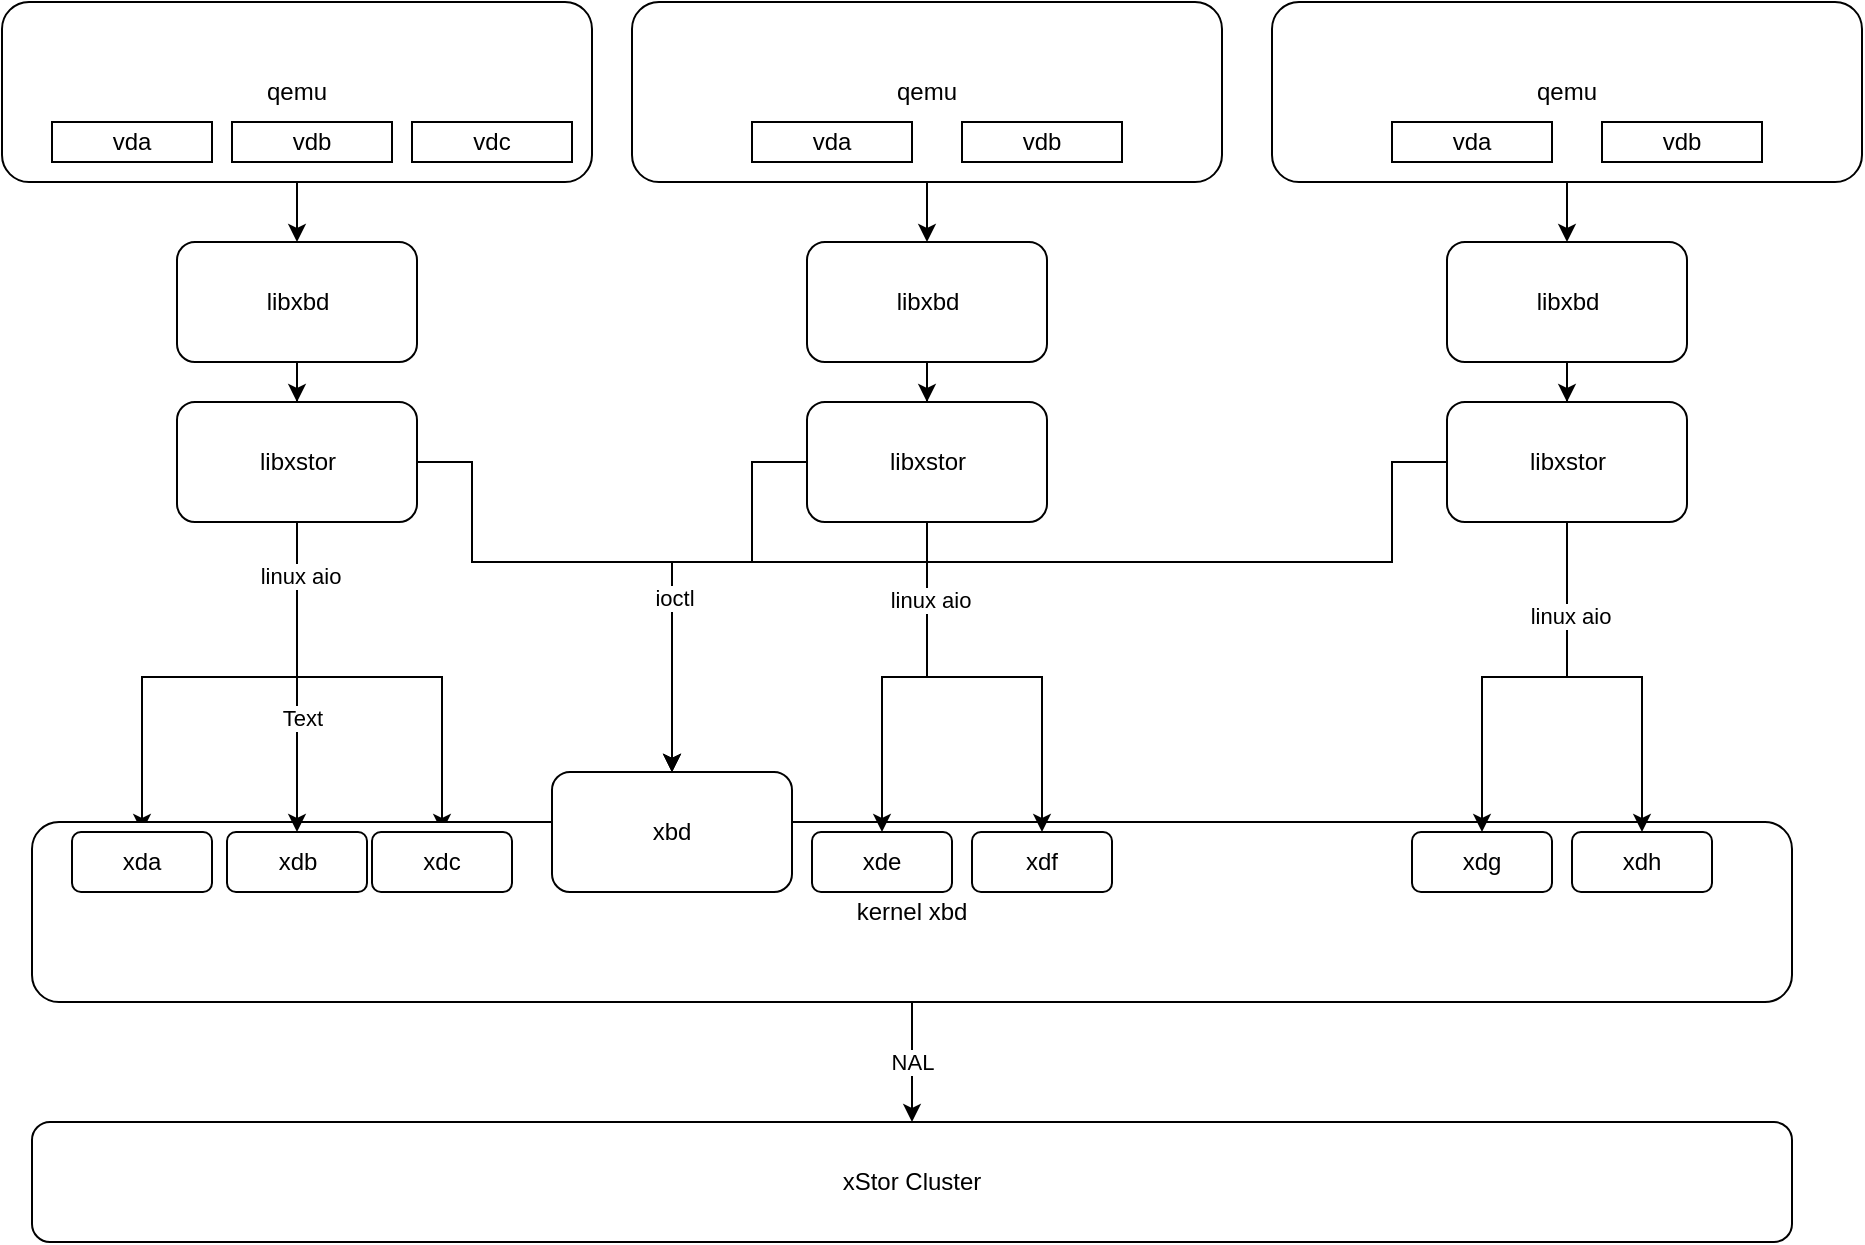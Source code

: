 <mxfile version="14.4.3" type="github"><diagram id="c5xd6zAxmUlIKTS7ceqc" name="Page-1"><mxGraphModel dx="1426" dy="771" grid="1" gridSize="10" guides="1" tooltips="1" connect="1" arrows="1" fold="1" page="1" pageScale="1" pageWidth="827" pageHeight="1169" math="0" shadow="0"><root><mxCell id="0"/><mxCell id="1" parent="0"/><mxCell id="djnP0JwhcujEe2xNqMuk-4" value="" style="edgeStyle=orthogonalEdgeStyle;rounded=0;orthogonalLoop=1;jettySize=auto;html=1;" edge="1" parent="1" source="djnP0JwhcujEe2xNqMuk-2" target="djnP0JwhcujEe2xNqMuk-3"><mxGeometry relative="1" as="geometry"/></mxCell><mxCell id="djnP0JwhcujEe2xNqMuk-2" value="qemu" style="rounded=1;whiteSpace=wrap;html=1;" vertex="1" parent="1"><mxGeometry x="55" y="50" width="295" height="90" as="geometry"/></mxCell><mxCell id="djnP0JwhcujEe2xNqMuk-6" value="" style="edgeStyle=orthogonalEdgeStyle;rounded=0;orthogonalLoop=1;jettySize=auto;html=1;" edge="1" parent="1" source="djnP0JwhcujEe2xNqMuk-3" target="djnP0JwhcujEe2xNqMuk-5"><mxGeometry relative="1" as="geometry"/></mxCell><mxCell id="djnP0JwhcujEe2xNqMuk-3" value="libxbd" style="whiteSpace=wrap;html=1;rounded=1;" vertex="1" parent="1"><mxGeometry x="142.5" y="170" width="120" height="60" as="geometry"/></mxCell><mxCell id="djnP0JwhcujEe2xNqMuk-19" style="edgeStyle=orthogonalEdgeStyle;rounded=0;orthogonalLoop=1;jettySize=auto;html=1;exitX=0.5;exitY=1;exitDx=0;exitDy=0;entryX=0.5;entryY=0;entryDx=0;entryDy=0;" edge="1" parent="1" source="djnP0JwhcujEe2xNqMuk-5" target="djnP0JwhcujEe2xNqMuk-11"><mxGeometry relative="1" as="geometry"/></mxCell><mxCell id="djnP0JwhcujEe2xNqMuk-21" style="edgeStyle=orthogonalEdgeStyle;rounded=0;orthogonalLoop=1;jettySize=auto;html=1;exitX=0.5;exitY=1;exitDx=0;exitDy=0;entryX=0.5;entryY=0;entryDx=0;entryDy=0;" edge="1" parent="1" source="djnP0JwhcujEe2xNqMuk-5" target="djnP0JwhcujEe2xNqMuk-13"><mxGeometry relative="1" as="geometry"/></mxCell><mxCell id="djnP0JwhcujEe2xNqMuk-47" style="edgeStyle=orthogonalEdgeStyle;rounded=0;orthogonalLoop=1;jettySize=auto;html=1;exitX=1;exitY=0.5;exitDx=0;exitDy=0;entryX=0.5;entryY=0;entryDx=0;entryDy=0;" edge="1" parent="1" source="djnP0JwhcujEe2xNqMuk-5" target="djnP0JwhcujEe2xNqMuk-45"><mxGeometry relative="1" as="geometry"><Array as="points"><mxPoint x="290" y="280"/><mxPoint x="290" y="330"/><mxPoint x="390" y="330"/></Array></mxGeometry></mxCell><mxCell id="djnP0JwhcujEe2xNqMuk-5" value="libxstor" style="whiteSpace=wrap;html=1;rounded=1;" vertex="1" parent="1"><mxGeometry x="142.5" y="250" width="120" height="60" as="geometry"/></mxCell><mxCell id="djnP0JwhcujEe2xNqMuk-7" value="vda" style="rounded=0;whiteSpace=wrap;html=1;" vertex="1" parent="1"><mxGeometry x="80" y="110" width="80" height="20" as="geometry"/></mxCell><mxCell id="djnP0JwhcujEe2xNqMuk-8" value="vdb" style="rounded=0;whiteSpace=wrap;html=1;" vertex="1" parent="1"><mxGeometry x="170" y="110" width="80" height="20" as="geometry"/></mxCell><mxCell id="djnP0JwhcujEe2xNqMuk-9" value="vdc" style="rounded=0;whiteSpace=wrap;html=1;" vertex="1" parent="1"><mxGeometry x="260" y="110" width="80" height="20" as="geometry"/></mxCell><mxCell id="djnP0JwhcujEe2xNqMuk-59" value="NAL" style="edgeStyle=orthogonalEdgeStyle;rounded=0;orthogonalLoop=1;jettySize=auto;html=1;exitX=0.5;exitY=1;exitDx=0;exitDy=0;entryX=0.5;entryY=0;entryDx=0;entryDy=0;" edge="1" parent="1" source="djnP0JwhcujEe2xNqMuk-10" target="djnP0JwhcujEe2xNqMuk-58"><mxGeometry relative="1" as="geometry"/></mxCell><mxCell id="djnP0JwhcujEe2xNqMuk-10" value="kernel xbd" style="rounded=1;whiteSpace=wrap;html=1;" vertex="1" parent="1"><mxGeometry x="70" y="460" width="880" height="90" as="geometry"/></mxCell><mxCell id="djnP0JwhcujEe2xNqMuk-11" value="xda" style="rounded=1;whiteSpace=wrap;html=1;" vertex="1" parent="1"><mxGeometry x="90" y="465" width="70" height="30" as="geometry"/></mxCell><mxCell id="djnP0JwhcujEe2xNqMuk-12" value="xdb" style="rounded=1;whiteSpace=wrap;html=1;" vertex="1" parent="1"><mxGeometry x="167.5" y="465" width="70" height="30" as="geometry"/></mxCell><mxCell id="djnP0JwhcujEe2xNqMuk-13" value="xdc" style="rounded=1;whiteSpace=wrap;html=1;" vertex="1" parent="1"><mxGeometry x="240" y="465" width="70" height="30" as="geometry"/></mxCell><mxCell id="djnP0JwhcujEe2xNqMuk-15" value="xde" style="rounded=1;whiteSpace=wrap;html=1;" vertex="1" parent="1"><mxGeometry x="460" y="465" width="70" height="30" as="geometry"/></mxCell><mxCell id="djnP0JwhcujEe2xNqMuk-16" value="xdf" style="rounded=1;whiteSpace=wrap;html=1;" vertex="1" parent="1"><mxGeometry x="540" y="465" width="70" height="30" as="geometry"/></mxCell><mxCell id="djnP0JwhcujEe2xNqMuk-17" value="xdg" style="rounded=1;whiteSpace=wrap;html=1;" vertex="1" parent="1"><mxGeometry x="760" y="465" width="70" height="30" as="geometry"/></mxCell><mxCell id="djnP0JwhcujEe2xNqMuk-18" value="xdh" style="rounded=1;whiteSpace=wrap;html=1;" vertex="1" parent="1"><mxGeometry x="840" y="465" width="70" height="30" as="geometry"/></mxCell><mxCell id="djnP0JwhcujEe2xNqMuk-23" style="edgeStyle=orthogonalEdgeStyle;rounded=0;orthogonalLoop=1;jettySize=auto;html=1;exitX=0.5;exitY=1;exitDx=0;exitDy=0;entryX=0.5;entryY=0;entryDx=0;entryDy=0;" edge="1" parent="1" source="djnP0JwhcujEe2xNqMuk-5" target="djnP0JwhcujEe2xNqMuk-12"><mxGeometry relative="1" as="geometry"><Array as="points"><mxPoint x="203" y="465"/></Array></mxGeometry></mxCell><mxCell id="djnP0JwhcujEe2xNqMuk-54" value="Text" style="edgeLabel;html=1;align=center;verticalAlign=middle;resizable=0;points=[];" vertex="1" connectable="0" parent="djnP0JwhcujEe2xNqMuk-23"><mxGeometry x="0.265" y="2" relative="1" as="geometry"><mxPoint as="offset"/></mxGeometry></mxCell><mxCell id="djnP0JwhcujEe2xNqMuk-55" value="linux aio" style="edgeLabel;html=1;align=center;verticalAlign=middle;resizable=0;points=[];" vertex="1" connectable="0" parent="djnP0JwhcujEe2xNqMuk-23"><mxGeometry x="-0.652" y="1" relative="1" as="geometry"><mxPoint as="offset"/></mxGeometry></mxCell><mxCell id="djnP0JwhcujEe2xNqMuk-24" value="" style="edgeStyle=orthogonalEdgeStyle;rounded=0;orthogonalLoop=1;jettySize=auto;html=1;" edge="1" parent="1" source="djnP0JwhcujEe2xNqMuk-25" target="djnP0JwhcujEe2xNqMuk-27"><mxGeometry relative="1" as="geometry"/></mxCell><mxCell id="djnP0JwhcujEe2xNqMuk-25" value="qemu" style="rounded=1;whiteSpace=wrap;html=1;" vertex="1" parent="1"><mxGeometry x="370" y="50" width="295" height="90" as="geometry"/></mxCell><mxCell id="djnP0JwhcujEe2xNqMuk-26" value="" style="edgeStyle=orthogonalEdgeStyle;rounded=0;orthogonalLoop=1;jettySize=auto;html=1;" edge="1" parent="1" source="djnP0JwhcujEe2xNqMuk-27" target="djnP0JwhcujEe2xNqMuk-28"><mxGeometry relative="1" as="geometry"/></mxCell><mxCell id="djnP0JwhcujEe2xNqMuk-27" value="libxbd" style="whiteSpace=wrap;html=1;rounded=1;" vertex="1" parent="1"><mxGeometry x="457.5" y="170" width="120" height="60" as="geometry"/></mxCell><mxCell id="djnP0JwhcujEe2xNqMuk-33" style="edgeStyle=orthogonalEdgeStyle;rounded=0;orthogonalLoop=1;jettySize=auto;html=1;exitX=0.5;exitY=1;exitDx=0;exitDy=0;entryX=0.5;entryY=0;entryDx=0;entryDy=0;" edge="1" parent="1" source="djnP0JwhcujEe2xNqMuk-28" target="djnP0JwhcujEe2xNqMuk-15"><mxGeometry relative="1" as="geometry"/></mxCell><mxCell id="djnP0JwhcujEe2xNqMuk-34" style="edgeStyle=orthogonalEdgeStyle;rounded=0;orthogonalLoop=1;jettySize=auto;html=1;exitX=0.5;exitY=1;exitDx=0;exitDy=0;entryX=0.5;entryY=0;entryDx=0;entryDy=0;" edge="1" parent="1" source="djnP0JwhcujEe2xNqMuk-28" target="djnP0JwhcujEe2xNqMuk-16"><mxGeometry relative="1" as="geometry"/></mxCell><mxCell id="djnP0JwhcujEe2xNqMuk-56" value="linux aio" style="edgeLabel;html=1;align=center;verticalAlign=middle;resizable=0;points=[];" vertex="1" connectable="0" parent="djnP0JwhcujEe2xNqMuk-34"><mxGeometry x="-0.633" y="1" relative="1" as="geometry"><mxPoint as="offset"/></mxGeometry></mxCell><mxCell id="djnP0JwhcujEe2xNqMuk-51" style="edgeStyle=orthogonalEdgeStyle;rounded=0;orthogonalLoop=1;jettySize=auto;html=1;exitX=0;exitY=0.5;exitDx=0;exitDy=0;entryX=0.5;entryY=0;entryDx=0;entryDy=0;" edge="1" parent="1" source="djnP0JwhcujEe2xNqMuk-28" target="djnP0JwhcujEe2xNqMuk-45"><mxGeometry relative="1" as="geometry"><Array as="points"><mxPoint x="430" y="280"/><mxPoint x="430" y="330"/><mxPoint x="390" y="330"/></Array></mxGeometry></mxCell><mxCell id="djnP0JwhcujEe2xNqMuk-28" value="libxstor" style="whiteSpace=wrap;html=1;rounded=1;" vertex="1" parent="1"><mxGeometry x="457.5" y="250" width="120" height="60" as="geometry"/></mxCell><mxCell id="djnP0JwhcujEe2xNqMuk-29" value="vda" style="rounded=0;whiteSpace=wrap;html=1;" vertex="1" parent="1"><mxGeometry x="430" y="110" width="80" height="20" as="geometry"/></mxCell><mxCell id="djnP0JwhcujEe2xNqMuk-30" value="vdb" style="rounded=0;whiteSpace=wrap;html=1;" vertex="1" parent="1"><mxGeometry x="535" y="110" width="80" height="20" as="geometry"/></mxCell><mxCell id="djnP0JwhcujEe2xNqMuk-35" value="" style="edgeStyle=orthogonalEdgeStyle;rounded=0;orthogonalLoop=1;jettySize=auto;html=1;" edge="1" parent="1" source="djnP0JwhcujEe2xNqMuk-36" target="djnP0JwhcujEe2xNqMuk-38"><mxGeometry relative="1" as="geometry"/></mxCell><mxCell id="djnP0JwhcujEe2xNqMuk-36" value="qemu" style="rounded=1;whiteSpace=wrap;html=1;" vertex="1" parent="1"><mxGeometry x="690" y="50" width="295" height="90" as="geometry"/></mxCell><mxCell id="djnP0JwhcujEe2xNqMuk-37" value="" style="edgeStyle=orthogonalEdgeStyle;rounded=0;orthogonalLoop=1;jettySize=auto;html=1;" edge="1" parent="1" source="djnP0JwhcujEe2xNqMuk-38" target="djnP0JwhcujEe2xNqMuk-39"><mxGeometry relative="1" as="geometry"/></mxCell><mxCell id="djnP0JwhcujEe2xNqMuk-38" value="libxbd" style="whiteSpace=wrap;html=1;rounded=1;" vertex="1" parent="1"><mxGeometry x="777.5" y="170" width="120" height="60" as="geometry"/></mxCell><mxCell id="djnP0JwhcujEe2xNqMuk-43" style="edgeStyle=orthogonalEdgeStyle;rounded=0;orthogonalLoop=1;jettySize=auto;html=1;exitX=0.5;exitY=1;exitDx=0;exitDy=0;entryX=0.5;entryY=0;entryDx=0;entryDy=0;" edge="1" parent="1" source="djnP0JwhcujEe2xNqMuk-39" target="djnP0JwhcujEe2xNqMuk-17"><mxGeometry relative="1" as="geometry"/></mxCell><mxCell id="djnP0JwhcujEe2xNqMuk-44" style="edgeStyle=orthogonalEdgeStyle;rounded=0;orthogonalLoop=1;jettySize=auto;html=1;exitX=0.5;exitY=1;exitDx=0;exitDy=0;entryX=0.5;entryY=0;entryDx=0;entryDy=0;" edge="1" parent="1" source="djnP0JwhcujEe2xNqMuk-39" target="djnP0JwhcujEe2xNqMuk-18"><mxGeometry relative="1" as="geometry"/></mxCell><mxCell id="djnP0JwhcujEe2xNqMuk-57" value="linux aio" style="edgeLabel;html=1;align=center;verticalAlign=middle;resizable=0;points=[];" vertex="1" connectable="0" parent="djnP0JwhcujEe2xNqMuk-44"><mxGeometry x="-0.512" y="1" relative="1" as="geometry"><mxPoint as="offset"/></mxGeometry></mxCell><mxCell id="djnP0JwhcujEe2xNqMuk-52" style="edgeStyle=orthogonalEdgeStyle;rounded=0;orthogonalLoop=1;jettySize=auto;html=1;exitX=0;exitY=0.5;exitDx=0;exitDy=0;entryX=0.5;entryY=0;entryDx=0;entryDy=0;" edge="1" parent="1" source="djnP0JwhcujEe2xNqMuk-39" target="djnP0JwhcujEe2xNqMuk-45"><mxGeometry relative="1" as="geometry"><Array as="points"><mxPoint x="750" y="280"/><mxPoint x="750" y="330"/><mxPoint x="390" y="330"/></Array></mxGeometry></mxCell><mxCell id="djnP0JwhcujEe2xNqMuk-53" value="ioctl" style="edgeLabel;html=1;align=center;verticalAlign=middle;resizable=0;points=[];" vertex="1" connectable="0" parent="djnP0JwhcujEe2xNqMuk-52"><mxGeometry x="0.679" y="1" relative="1" as="geometry"><mxPoint as="offset"/></mxGeometry></mxCell><mxCell id="djnP0JwhcujEe2xNqMuk-39" value="libxstor" style="whiteSpace=wrap;html=1;rounded=1;" vertex="1" parent="1"><mxGeometry x="777.5" y="250" width="120" height="60" as="geometry"/></mxCell><mxCell id="djnP0JwhcujEe2xNqMuk-40" value="vda" style="rounded=0;whiteSpace=wrap;html=1;" vertex="1" parent="1"><mxGeometry x="750" y="110" width="80" height="20" as="geometry"/></mxCell><mxCell id="djnP0JwhcujEe2xNqMuk-41" value="vdb" style="rounded=0;whiteSpace=wrap;html=1;" vertex="1" parent="1"><mxGeometry x="855" y="110" width="80" height="20" as="geometry"/></mxCell><mxCell id="djnP0JwhcujEe2xNqMuk-45" value="xbd" style="rounded=1;whiteSpace=wrap;html=1;" vertex="1" parent="1"><mxGeometry x="330" y="435" width="120" height="60" as="geometry"/></mxCell><mxCell id="djnP0JwhcujEe2xNqMuk-58" value="xStor Cluster" style="rounded=1;whiteSpace=wrap;html=1;" vertex="1" parent="1"><mxGeometry x="70" y="610" width="880" height="60" as="geometry"/></mxCell></root></mxGraphModel></diagram></mxfile>